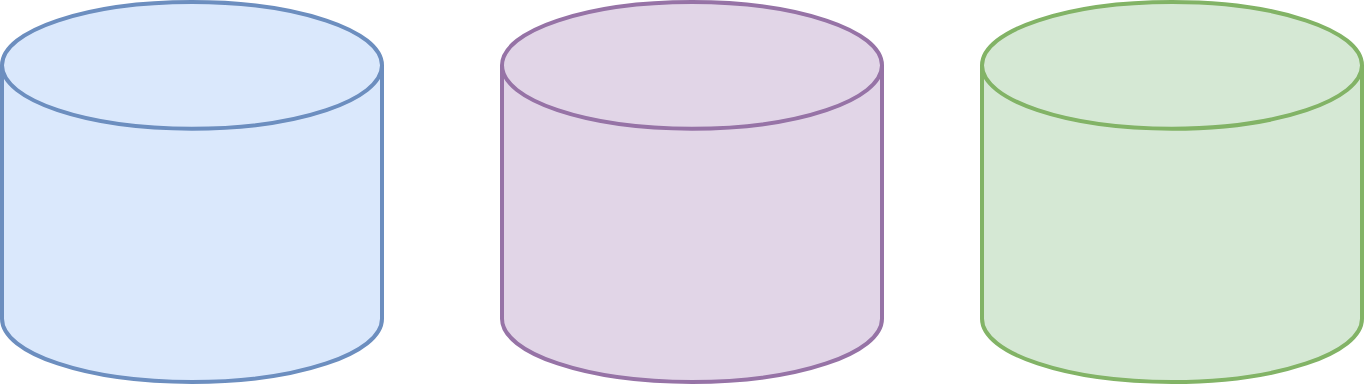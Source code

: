 <mxfile version="14.7.3" type="github">
  <diagram id="C5RBs43oDa-KdzZeNtuy" name="Page-1">
    <mxGraphModel dx="1134" dy="791" grid="1" gridSize="10" guides="1" tooltips="1" connect="1" arrows="1" fold="1" page="1" pageScale="1" pageWidth="827" pageHeight="1169" math="0" shadow="0">
      <root>
        <mxCell id="WIyWlLk6GJQsqaUBKTNV-0" />
        <mxCell id="WIyWlLk6GJQsqaUBKTNV-1" parent="WIyWlLk6GJQsqaUBKTNV-0" />
        <mxCell id="j2Qf9VSsOo6G4PBKYfwM-1" value="" style="strokeWidth=2;html=1;shape=mxgraph.flowchart.database;whiteSpace=wrap;fillColor=#dae8fc;strokeColor=#6c8ebf;" vertex="1" parent="WIyWlLk6GJQsqaUBKTNV-1">
          <mxGeometry x="90" y="40" width="190" height="190" as="geometry" />
        </mxCell>
        <mxCell id="j2Qf9VSsOo6G4PBKYfwM-3" value="" style="strokeWidth=2;html=1;shape=mxgraph.flowchart.database;whiteSpace=wrap;fillColor=#d5e8d4;strokeColor=#82b366;" vertex="1" parent="WIyWlLk6GJQsqaUBKTNV-1">
          <mxGeometry x="580" y="40" width="190" height="190" as="geometry" />
        </mxCell>
        <mxCell id="j2Qf9VSsOo6G4PBKYfwM-4" value="" style="strokeWidth=2;html=1;shape=mxgraph.flowchart.database;whiteSpace=wrap;fillColor=#e1d5e7;strokeColor=#9673a6;" vertex="1" parent="WIyWlLk6GJQsqaUBKTNV-1">
          <mxGeometry x="340" y="40" width="190" height="190" as="geometry" />
        </mxCell>
      </root>
    </mxGraphModel>
  </diagram>
</mxfile>
